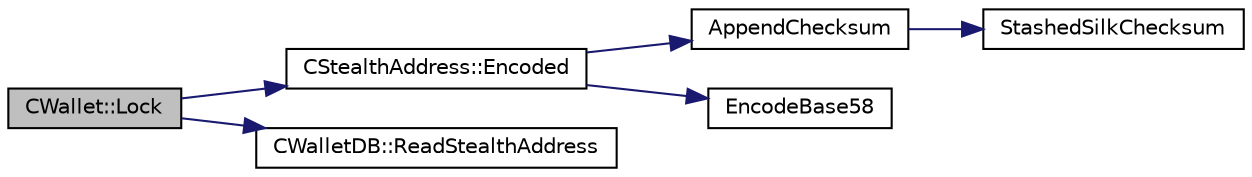 digraph "CWallet::Lock"
{
  edge [fontname="Helvetica",fontsize="10",labelfontname="Helvetica",labelfontsize="10"];
  node [fontname="Helvetica",fontsize="10",shape=record];
  rankdir="LR";
  Node2815 [label="CWallet::Lock",height=0.2,width=0.4,color="black", fillcolor="grey75", style="filled", fontcolor="black"];
  Node2815 -> Node2816 [color="midnightblue",fontsize="10",style="solid",fontname="Helvetica"];
  Node2816 [label="CStealthAddress::Encoded",height=0.2,width=0.4,color="black", fillcolor="white", style="filled",URL="$d6/d37/class_c_stealth_address.html#a1318c3f56f64354f4c909380ba692c91"];
  Node2816 -> Node2817 [color="midnightblue",fontsize="10",style="solid",fontname="Helvetica"];
  Node2817 [label="AppendChecksum",height=0.2,width=0.4,color="black", fillcolor="white", style="filled",URL="$db/d2d/stealth_8cpp.html#aa4f182dc0efd181cef81ca75ae960533"];
  Node2817 -> Node2818 [color="midnightblue",fontsize="10",style="solid",fontname="Helvetica"];
  Node2818 [label="StashedSilkChecksum",height=0.2,width=0.4,color="black", fillcolor="white", style="filled",URL="$db/d2d/stealth_8cpp.html#abb79a3b98a10b85daf3f3ff35c1cbfa8"];
  Node2816 -> Node2819 [color="midnightblue",fontsize="10",style="solid",fontname="Helvetica"];
  Node2819 [label="EncodeBase58",height=0.2,width=0.4,color="black", fillcolor="white", style="filled",URL="$db/d9c/base58_8cpp.html#a8d6f0e9d5df175b4966dcede31dc90ad",tooltip="Encode a byte sequence as a base58-encoded string. "];
  Node2815 -> Node2820 [color="midnightblue",fontsize="10",style="solid",fontname="Helvetica"];
  Node2820 [label="CWalletDB::ReadStealthAddress",height=0.2,width=0.4,color="black", fillcolor="white", style="filled",URL="$d4/d90/class_c_wallet_d_b.html#aebcc02069f91916c652d4e3e13be0f0b"];
}
